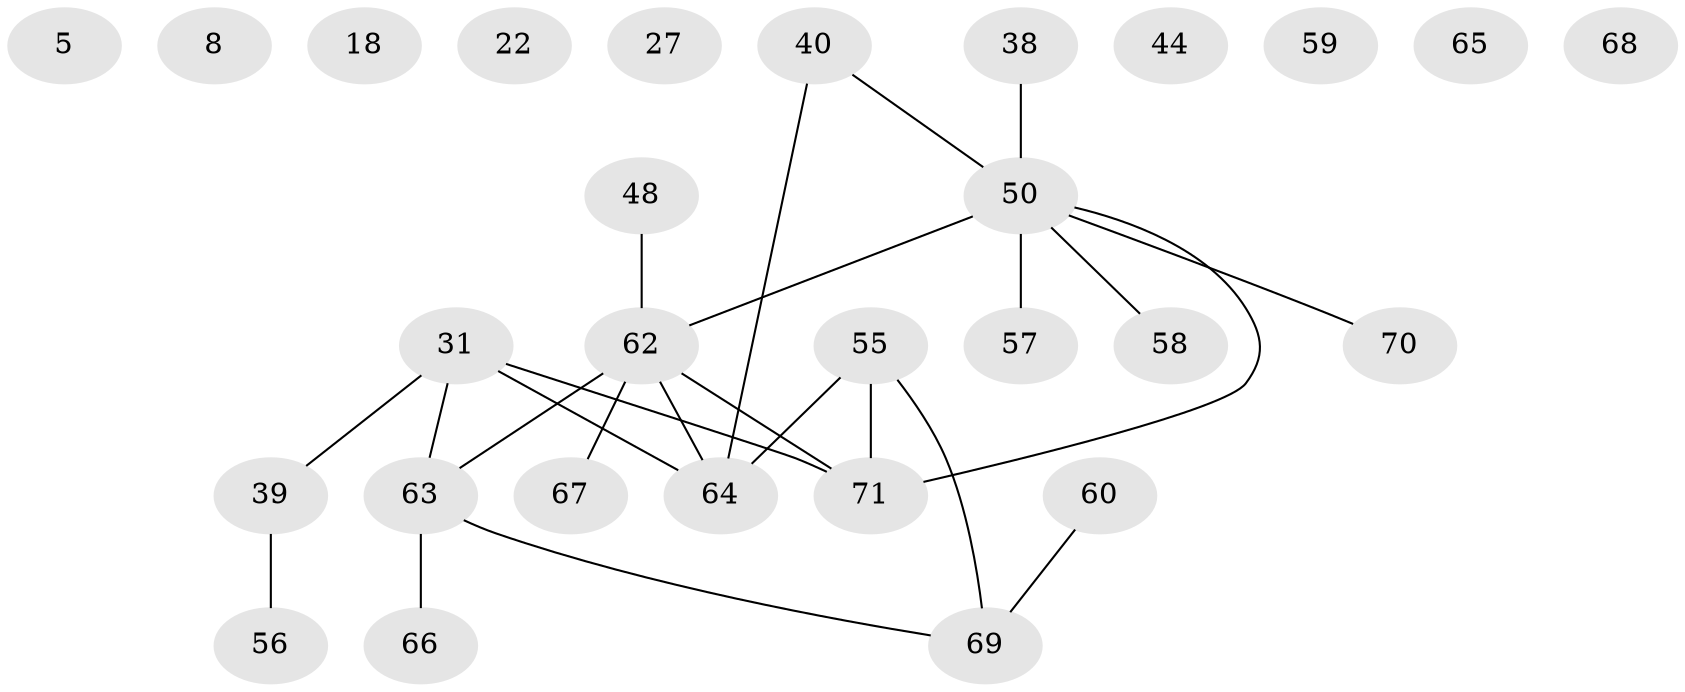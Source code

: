 // original degree distribution, {2: 0.323943661971831, 4: 0.09859154929577464, 0: 0.11267605633802817, 3: 0.16901408450704225, 1: 0.2112676056338028, 5: 0.04225352112676056, 6: 0.04225352112676056}
// Generated by graph-tools (version 1.1) at 2025/43/03/04/25 21:43:56]
// undirected, 28 vertices, 24 edges
graph export_dot {
graph [start="1"]
  node [color=gray90,style=filled];
  5;
  8;
  18;
  22;
  27;
  31 [super="+20"];
  38;
  39;
  40;
  44;
  48;
  50 [super="+21+46"];
  55 [super="+14+29"];
  56;
  57;
  58 [super="+45"];
  59 [super="+42"];
  60 [super="+1"];
  62 [super="+13+51+43"];
  63 [super="+6+54"];
  64 [super="+35+52+3"];
  65;
  66 [super="+33"];
  67;
  68;
  69 [super="+24+53"];
  70;
  71 [super="+61"];
  31 -- 39 [weight=2];
  31 -- 63 [weight=2];
  31 -- 64 [weight=3];
  31 -- 71;
  38 -- 50;
  39 -- 56;
  40 -- 50;
  40 -- 64;
  48 -- 62;
  50 -- 70;
  50 -- 57;
  50 -- 58;
  50 -- 62 [weight=3];
  50 -- 71 [weight=2];
  55 -- 64;
  55 -- 69 [weight=2];
  55 -- 71;
  60 -- 69;
  62 -- 63;
  62 -- 71;
  62 -- 64 [weight=3];
  62 -- 67;
  63 -- 69 [weight=2];
  63 -- 66;
}
